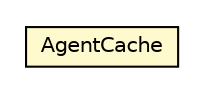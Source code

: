 #!/usr/local/bin/dot
#
# Class diagram 
# Generated by UMLGraph version R5_6-24-gf6e263 (http://www.umlgraph.org/)
#

digraph G {
	edge [fontname="Helvetica",fontsize=10,labelfontname="Helvetica",labelfontsize=10];
	node [fontname="Helvetica",fontsize=10,shape=plaintext];
	nodesep=0.25;
	ranksep=0.5;
	// org.universAAL.lddi.lib.ieeex73std.manager.AgentCache
	c91062 [label=<<table title="org.universAAL.lddi.lib.ieeex73std.manager.AgentCache" border="0" cellborder="1" cellspacing="0" cellpadding="2" port="p" bgcolor="lemonChiffon" href="./AgentCache.html">
		<tr><td><table border="0" cellspacing="0" cellpadding="1">
<tr><td align="center" balign="center"> AgentCache </td></tr>
		</table></td></tr>
		</table>>, URL="./AgentCache.html", fontname="Helvetica", fontcolor="black", fontsize=10.0];
}

